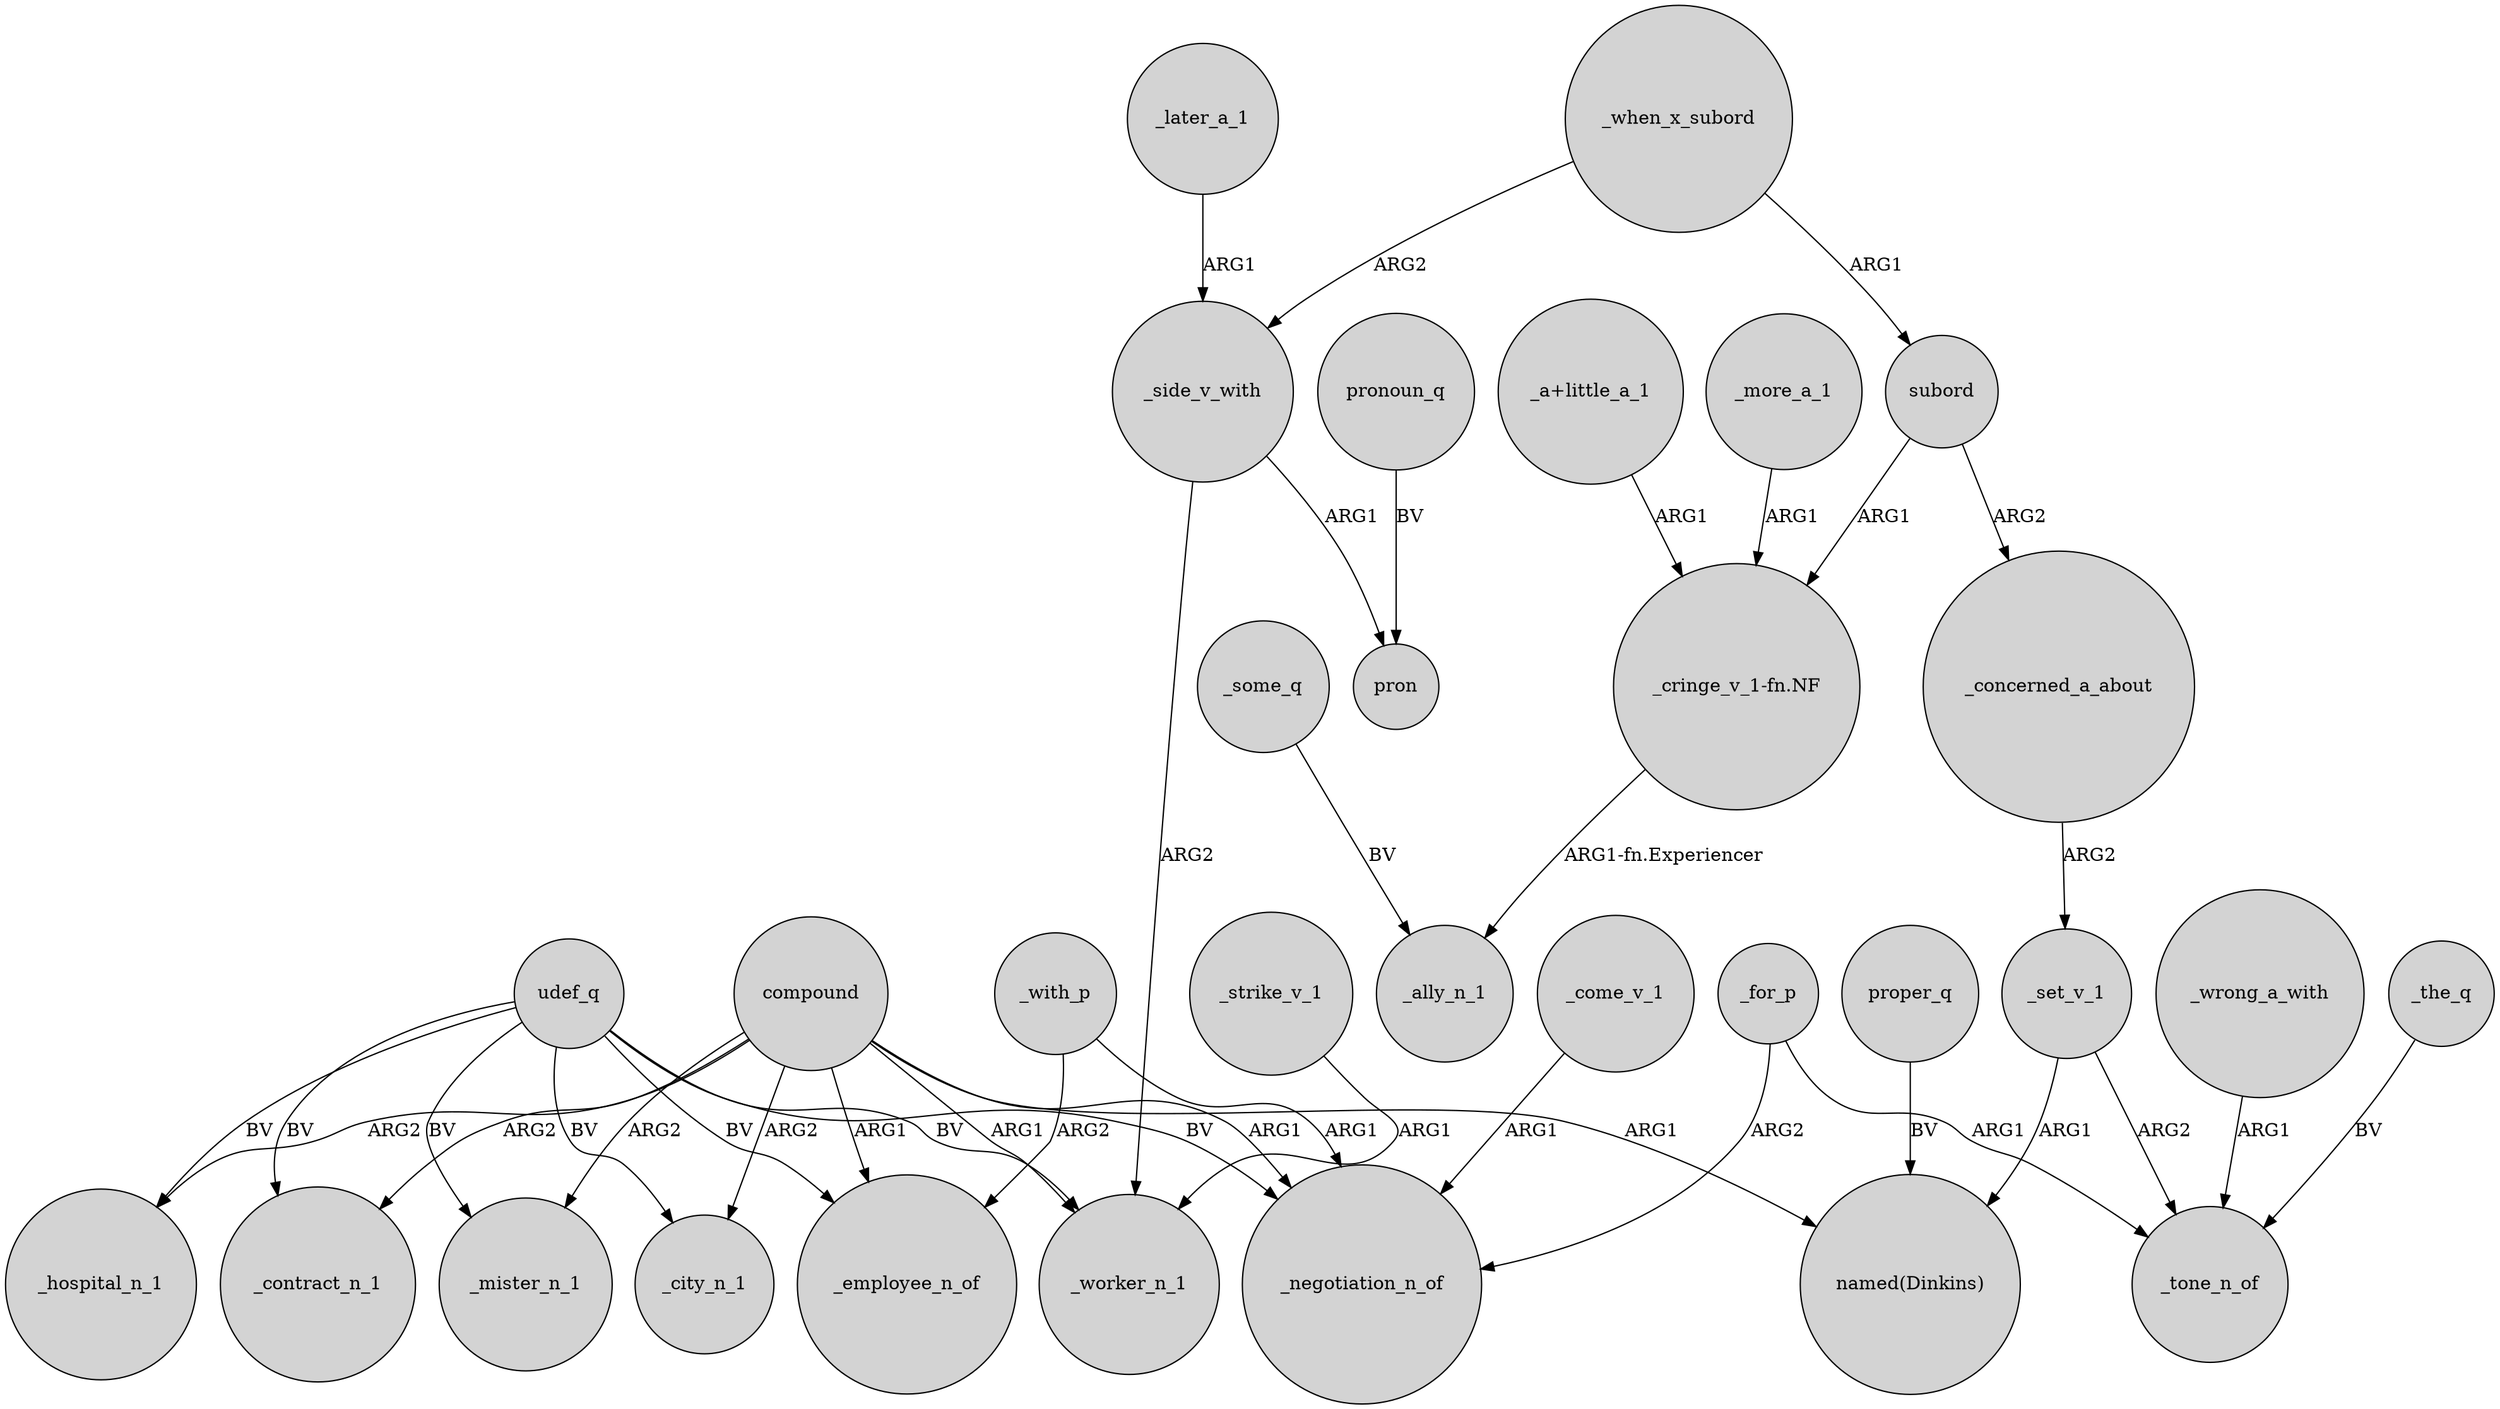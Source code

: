 digraph {
	node [shape=circle style=filled]
	udef_q -> _negotiation_n_of [label=BV]
	"_cringe_v_1-fn.NF" -> _ally_n_1 [label="ARG1-fn.Experiencer"]
	_with_p -> _negotiation_n_of [label=ARG1]
	_for_p -> _tone_n_of [label=ARG1]
	udef_q -> _employee_n_of [label=BV]
	_some_q -> _ally_n_1 [label=BV]
	compound -> _mister_n_1 [label=ARG2]
	udef_q -> _worker_n_1 [label=BV]
	_when_x_subord -> _side_v_with [label=ARG2]
	_later_a_1 -> _side_v_with [label=ARG1]
	udef_q -> _mister_n_1 [label=BV]
	compound -> _employee_n_of [label=ARG1]
	_strike_v_1 -> _worker_n_1 [label=ARG1]
	compound -> _city_n_1 [label=ARG2]
	"_a+little_a_1" -> "_cringe_v_1-fn.NF" [label=ARG1]
	udef_q -> _city_n_1 [label=BV]
	compound -> "named(Dinkins)" [label=ARG1]
	_concerned_a_about -> _set_v_1 [label=ARG2]
	compound -> _contract_n_1 [label=ARG2]
	pronoun_q -> pron [label=BV]
	subord -> _concerned_a_about [label=ARG2]
	_the_q -> _tone_n_of [label=BV]
	_come_v_1 -> _negotiation_n_of [label=ARG1]
	_more_a_1 -> "_cringe_v_1-fn.NF" [label=ARG1]
	compound -> _negotiation_n_of [label=ARG1]
	_set_v_1 -> "named(Dinkins)" [label=ARG1]
	subord -> "_cringe_v_1-fn.NF" [label=ARG1]
	_side_v_with -> _worker_n_1 [label=ARG2]
	udef_q -> _hospital_n_1 [label=BV]
	_wrong_a_with -> _tone_n_of [label=ARG1]
	compound -> _worker_n_1 [label=ARG1]
	_side_v_with -> pron [label=ARG1]
	_when_x_subord -> subord [label=ARG1]
	udef_q -> _contract_n_1 [label=BV]
	_for_p -> _negotiation_n_of [label=ARG2]
	compound -> _hospital_n_1 [label=ARG2]
	proper_q -> "named(Dinkins)" [label=BV]
	_with_p -> _employee_n_of [label=ARG2]
	_set_v_1 -> _tone_n_of [label=ARG2]
}
